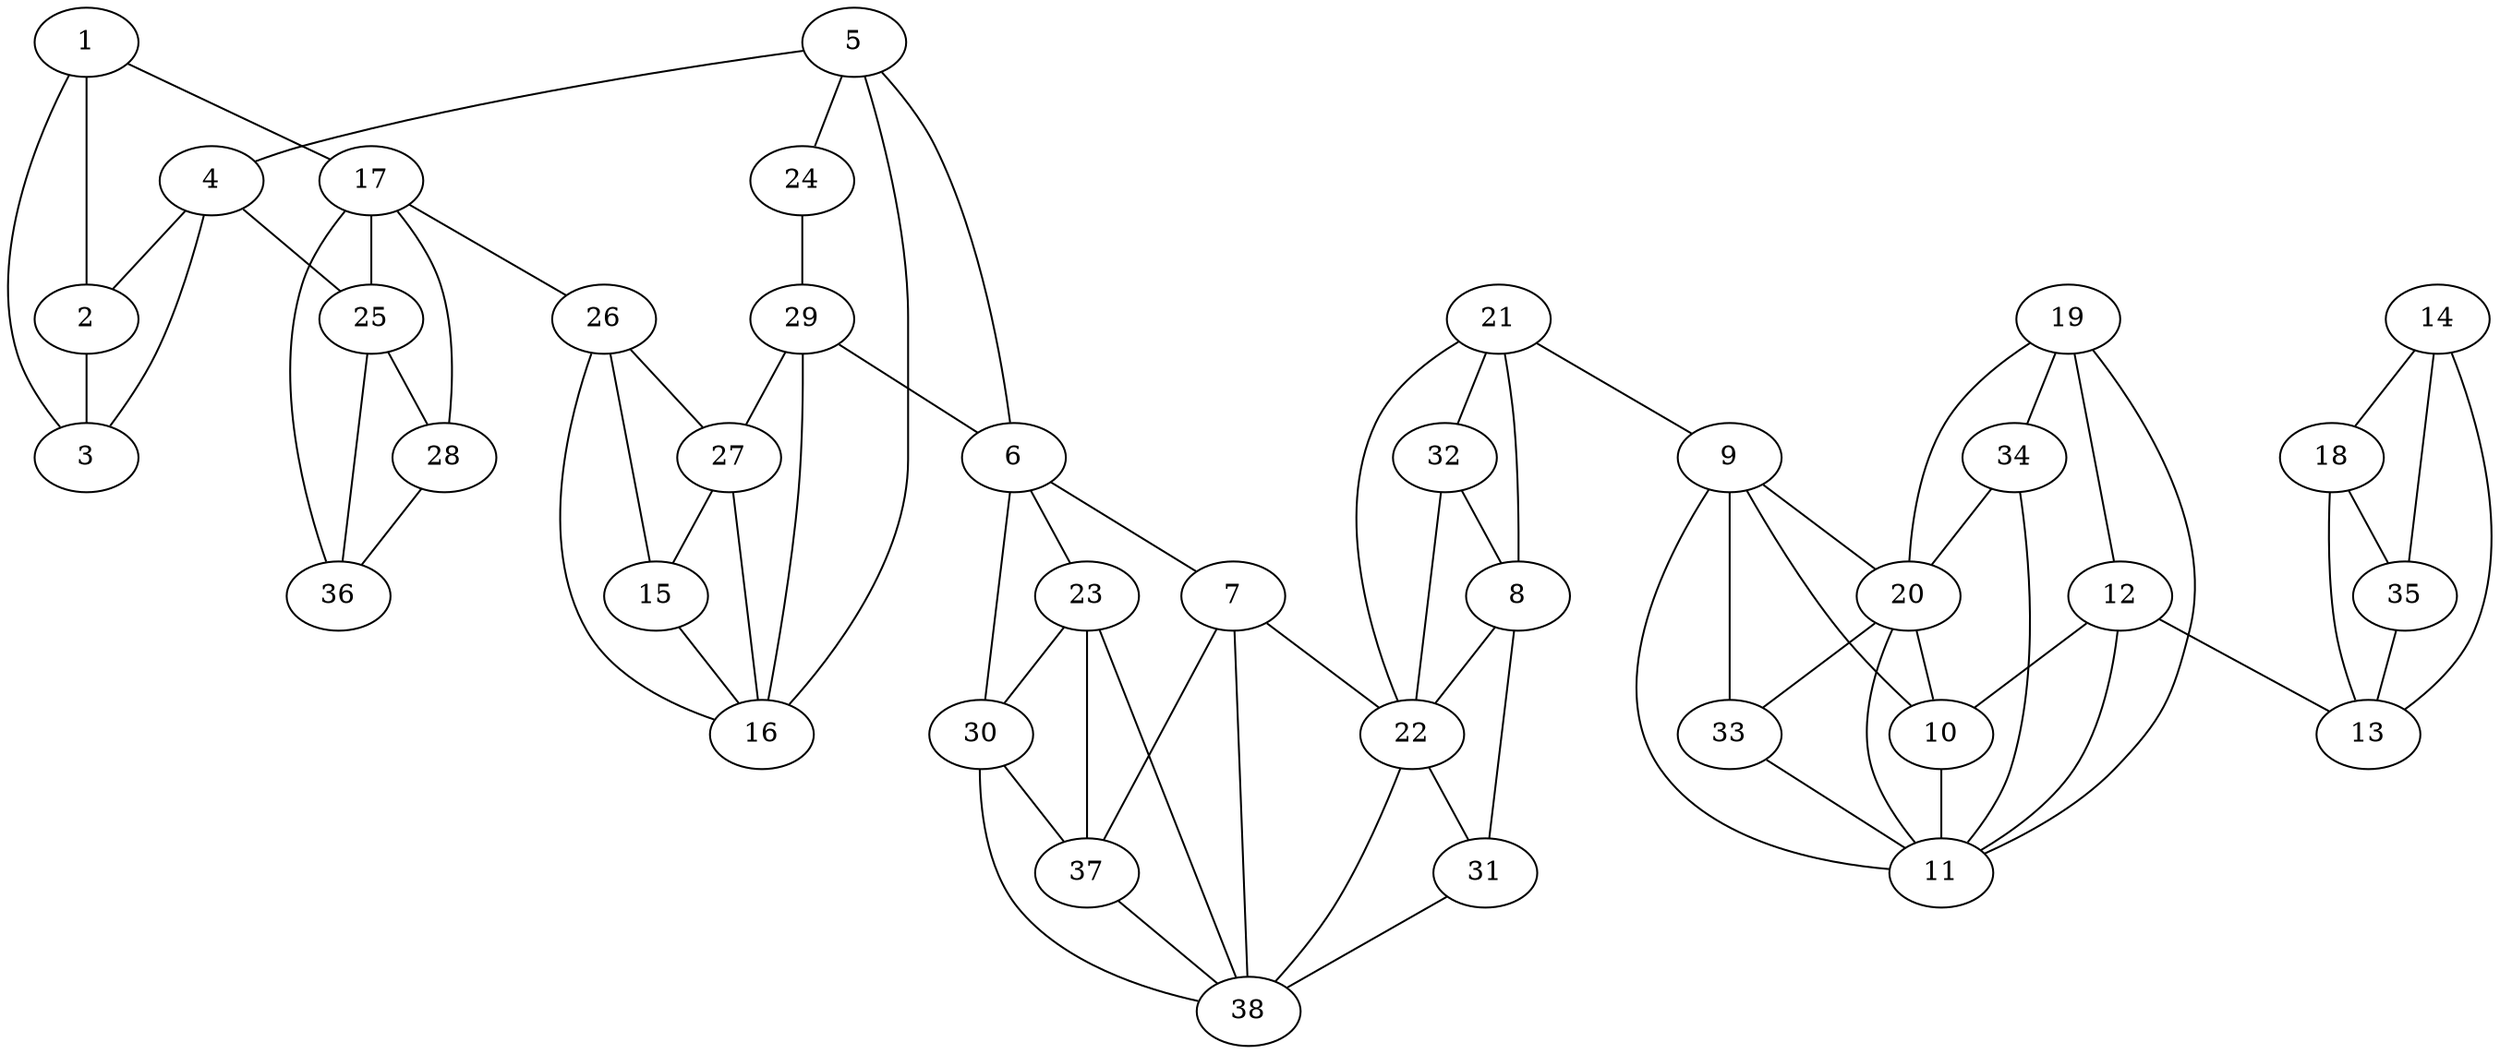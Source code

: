 graph pdb1qml {
	1	 [aaLength=5,
		sequence=EISSV,
		type=0];
	2	 [aaLength=5,
		sequence=LAGGY,
		type=0];
	1 -- 2	 [distance0="12.75571",
		frequency=1,
		type0=1];
	3	 [aaLength=5,
		sequence=PLLRQ,
		type=0];
	1 -- 3	 [distance0="20.86889",
		frequency=1,
		type0=2];
	17	 [aaLength=8,
		sequence=LIFPLFIS,
		type=1];
	1 -- 17	 [distance0="30.05367",
		frequency=1,
		type0=3];
	2 -- 3	 [distance0="8.843793",
		distance1="2.0",
		frequency=2,
		type0=1,
		type1=4];
	4	 [aaLength=3,
		sequence=TKN,
		type=0];
	4 -- 2	 [distance0="23.36454",
		frequency=1,
		type0=2];
	4 -- 3	 [distance0="14.82064",
		frequency=1,
		type0=1];
	25	 [aaLength=8,
		sequence=LIFPLFIS,
		type=1];
	4 -- 25	 [distance0="1.0",
		frequency=1,
		type0=4];
	5	 [aaLength=12,
		sequence=RLKDYLKPLVAK,
		type=0];
	5 -- 4	 [distance0="34.55486",
		frequency=1,
		type0=1];
	6	 [aaLength=9,
		sequence=GIKFIREYF,
		type=0];
	5 -- 6	 [distance0="45.38811",
		frequency=1,
		type0=2];
	16	 [aaLength=3,
		sequence=NRI,
		type=1];
	5 -- 16	 [distance0="45.79019",
		frequency=1,
		type0=3];
	24	 [aaLength=7,
		sequence=SVILFGV,
		type=1];
	5 -- 24	 [distance0="3.0",
		frequency=1,
		type0=4];
	7	 [aaLength=20,
		sequence=NRERSVSRLAAVAVNYAKAG,
		type=0];
	6 -- 7	 [distance0="43.76432",
		frequency=1,
		type0=3];
	23	 [aaLength=6,
		sequence=YIICDV,
		type=1];
	6 -- 23	 [distance0="42.72922",
		distance1="3.0",
		frequency=2,
		type0=1,
		type1=4];
	30	 [aaLength=6,
		sequence=YIICDV,
		type=1];
	6 -- 30	 [distance0="42.72922",
		frequency=1,
		type0=2];
	22	 [aaLength=4,
		sequence=CVAP,
		type=1];
	7 -- 22	 [distance0="30.97291",
		distance1="2.0",
		frequency=2,
		type0=3,
		type1=4];
	37	 [aaLength=2,
		sequence=LY,
		type=1];
	7 -- 37	 [distance0="22.89806",
		frequency=1,
		type0=2];
	38	 [aaLength=3,
		sequence=GTI,
		type=1];
	7 -- 38	 [distance0="22.0073",
		frequency=1,
		type0=1];
	8	 [aaLength=13,
		sequence=GRIRDIKRGLINA,
		type=0];
	8 -- 22	 [distance0="19.3966",
		frequency=1,
		type0=1];
	31	 [aaLength=4,
		sequence=CVAP,
		type=1];
	8 -- 31	 [distance0="19.3966",
		frequency=1,
		type0=2];
	9	 [aaLength=13,
		sequence=GLARRALERDMSE,
		type=0];
	20	 [aaLength=5,
		sequence=GIIVK,
		type=1];
	9 -- 20	 [distance0="21.91447",
		frequency=1,
		type0=1];
	11	 [aaLength=12,
		sequence=YLDIMRDASEIC,
		type=0];
	9 -- 11	 [distance0="25.23469",
		frequency=1,
		type0=3];
	33	 [aaLength=5,
		sequence=GIIVK,
		type=1];
	9 -- 33	 [distance0="21.91447",
		distance1="3.0",
		frequency=2,
		type0=2,
		type1=4];
	10	 [aaLength=3,
		sequence=STF,
		type=0];
	10 -- 9	 [distance0="26.09902",
		frequency=1,
		type0=2];
	10 -- 11	 [distance0="11.54372",
		distance1="0.0",
		frequency=2,
		type0=1,
		type1=5];
	11 -- 20	 [distance0="20.09736",
		frequency=1,
		type0=2];
	12	 [aaLength=14,
		sequence=VSGEYAMLHAAAEK,
		type=0];
	13	 [aaLength=17,
		sequence=DLKTIAFESHQGFLRAG,
		type=0];
	12 -- 13	 [distance0="20.25887",
		distance1="3.0",
		frequency=2,
		type0=1,
		type1=4];
	12 -- 10	 [distance0="26.56416",
		frequency=1,
		type0=2];
	12 -- 11	 [distance0="30.80131",
		frequency=1,
		type0=3];
	14	 [aaLength=9,
		sequence=LAPEFLDWL,
		type=0];
	14 -- 13	 [distance0="26.74532",
		frequency=1,
		type0=1];
	18	 [aaLength=3,
		sequence=LII,
		type=1];
	14 -- 18	 [distance0="39.77251",
		frequency=1,
		type0=2];
	35	 [aaLength=3,
		sequence=LII,
		type=1];
	14 -- 35	 [distance0="39.77251",
		frequency=1,
		type0=3];
	15	 [aaLength=3,
		sequence=FTE,
		type=1];
	15 -- 16	 [distance0="10.0",
		frequency=1,
		type0=2];
	17 -- 25	 [distance0="0.0",
		frequency=1,
		type0=1];
	26	 [aaLength=3,
		sequence=FTE,
		type=1];
	17 -- 26	 [distance0="5.0",
		frequency=1,
		type0=4];
	18 -- 13	 [distance0="36.93663",
		frequency=1,
		type0=2];
	18 -- 35	 [distance0="0.0",
		frequency=1,
		type0=1];
	19	 [aaLength=4,
		sequence=ICAY,
		type=1];
	19 -- 12	 [distance0="1.0",
		frequency=1,
		type0=4];
	19 -- 20	 [distance0="25.0",
		frequency=1,
		type0=3];
	19 -- 11	 [distance0="24.06042",
		frequency=1,
		type0=2];
	34	 [aaLength=4,
		sequence=ICAY,
		type=1];
	19 -- 34	 [distance0="0.0",
		frequency=1,
		type0=1];
	20 -- 10	 [distance0="1.0",
		frequency=1,
		type0=4];
	20 -- 33	 [distance0="0.0",
		frequency=1,
		type0=1];
	21	 [aaLength=8,
		sequence=FVLSYAAK,
		type=1];
	21 -- 9	 [distance0="32.0",
		frequency=1,
		type0=4];
	21 -- 8	 [distance0="25.61695",
		frequency=1,
		type0=2];
	21 -- 22	 [distance0="28.0",
		frequency=1,
		type0=3];
	32	 [aaLength=8,
		sequence=FVLSYAAK,
		type=1];
	21 -- 32	 [distance0="0.0",
		frequency=1,
		type0=1];
	22 -- 31	 [distance0="0.0",
		distance1="0.0",
		frequency=2,
		type0=1,
		type1=5];
	22 -- 38	 [distance0="25.0",
		frequency=1,
		type0=3];
	23 -- 30	 [distance0="0.0",
		distance1="0.0",
		frequency=2,
		type0=1,
		type1=5];
	23 -- 37	 [distance0="19.0",
		frequency=1,
		type0=2];
	23 -- 38	 [distance0="23.0",
		frequency=1,
		type0=3];
	29	 [aaLength=7,
		sequence=SVILFGV,
		type=1];
	24 -- 29	 [distance0="0.0",
		distance1="0.0",
		frequency=2,
		type0=1,
		type1=5];
	28	 [aaLength=8,
		sequence=LIFPLFIS,
		type=1];
	25 -- 28	 [distance0="0.0",
		frequency=1,
		type0=2];
	26 -- 15	 [distance0="0.0",
		frequency=1,
		type0=5];
	26 -- 16	 [distance0="10.0",
		frequency=1,
		type0=2];
	27	 [aaLength=3,
		sequence=NRI,
		type=1];
	26 -- 27	 [distance0="10.0",
		frequency=1,
		type0=3];
	27 -- 15	 [distance0="10.0",
		frequency=1,
		type0=2];
	27 -- 16	 [distance0="0.0",
		frequency=1,
		type0=5];
	28 -- 17	 [distance0="0.0",
		distance1="0.0",
		frequency=2,
		type0=1,
		type1=5];
	36	 [aaLength=8,
		sequence=LIFPLFIS,
		type=1];
	28 -- 36	 [distance0="0.0",
		frequency=1,
		type0=3];
	29 -- 6	 [distance0="23.0",
		frequency=1,
		type0=4];
	29 -- 16	 [distance0="21.0",
		frequency=1,
		type0=2];
	29 -- 27	 [distance0="21.0",
		frequency=1,
		type0=3];
	30 -- 37	 [distance0="19.0",
		distance1="13.0",
		frequency=2,
		type0=2,
		type1=4];
	30 -- 38	 [distance0="23.0",
		frequency=1,
		type0=3];
	31 -- 38	 [distance0="25.0",
		frequency=1,
		type0=3];
	32 -- 8	 [distance0="25.61695",
		frequency=1,
		type0=2];
	32 -- 22	 [distance0="28.0",
		frequency=1,
		type0=3];
	33 -- 11	 [distance0="20.09736",
		frequency=1,
		type0=2];
	34 -- 20	 [distance0="25.0",
		frequency=1,
		type0=3];
	34 -- 11	 [distance0="24.06042",
		frequency=1,
		type0=2];
	35 -- 13	 [distance0="36.93663",
		frequency=1,
		type0=2];
	36 -- 17	 [distance0="0.0",
		frequency=1,
		type0=1];
	36 -- 25	 [distance0="0.0",
		frequency=1,
		type0=2];
	37 -- 38	 [distance0="4.0",
		distance1="2.0",
		frequency=2,
		type0=1,
		type1=4];
}
